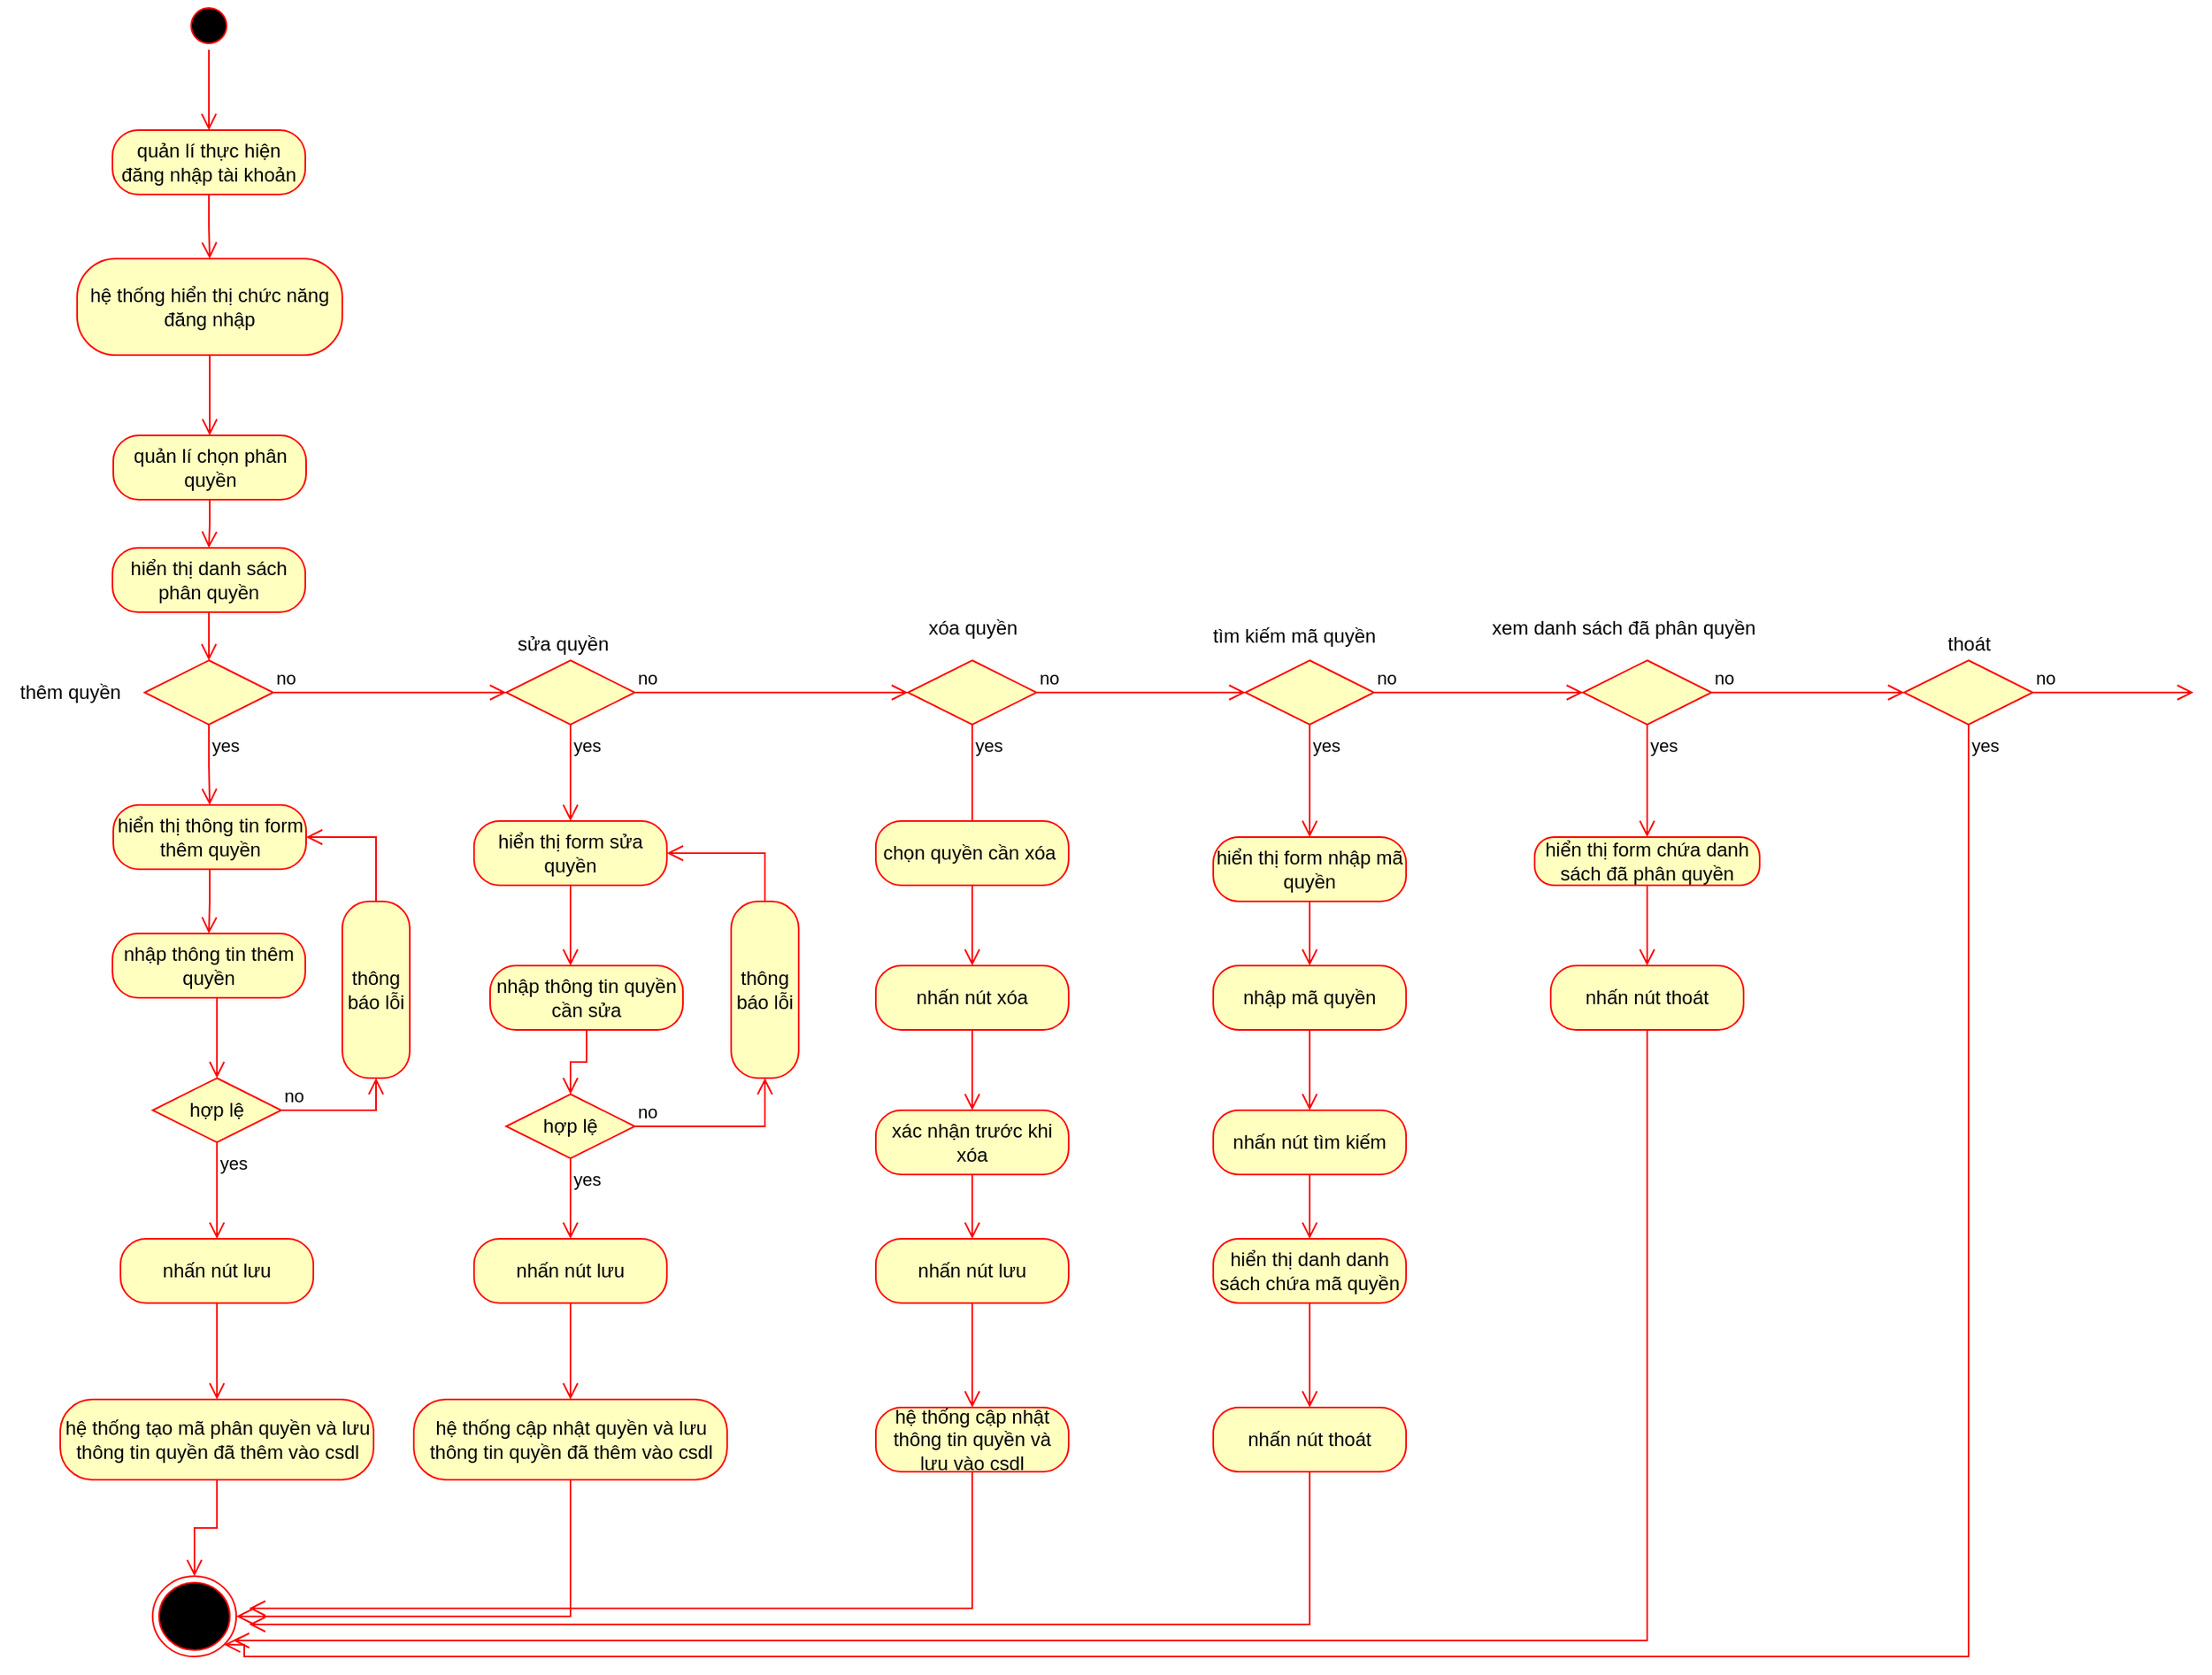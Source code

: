 <mxfile version="20.3.0" type="device"><diagram id="_qCGQ9ArzDJ0RjNgAp5S" name="Page-1"><mxGraphModel dx="1597" dy="986" grid="1" gridSize="10" guides="1" tooltips="1" connect="1" arrows="1" fold="1" page="1" pageScale="1" pageWidth="850" pageHeight="1100" math="0" shadow="0"><root><mxCell id="0"/><mxCell id="1" parent="0"/><mxCell id="pCn5Eje2HNLRgRACvG8q-1" value="" style="ellipse;html=1;shape=startState;fillColor=#000000;strokeColor=#ff0000;" vertex="1" parent="1"><mxGeometry x="410" y="290" width="30" height="30" as="geometry"/></mxCell><mxCell id="pCn5Eje2HNLRgRACvG8q-2" value="" style="edgeStyle=orthogonalEdgeStyle;html=1;verticalAlign=bottom;endArrow=open;endSize=8;strokeColor=#ff0000;rounded=0;entryX=0.5;entryY=0;entryDx=0;entryDy=0;" edge="1" source="pCn5Eje2HNLRgRACvG8q-1" parent="1" target="pCn5Eje2HNLRgRACvG8q-3"><mxGeometry relative="1" as="geometry"><mxPoint x="425" y="380" as="targetPoint"/></mxGeometry></mxCell><mxCell id="pCn5Eje2HNLRgRACvG8q-3" value="quản lí thực hiện đăng nhập tài khoản" style="rounded=1;whiteSpace=wrap;html=1;arcSize=40;fontColor=#000000;fillColor=#ffffc0;strokeColor=#ff0000;" vertex="1" parent="1"><mxGeometry x="365" y="370" width="120" height="40" as="geometry"/></mxCell><mxCell id="pCn5Eje2HNLRgRACvG8q-4" value="" style="edgeStyle=orthogonalEdgeStyle;html=1;verticalAlign=bottom;endArrow=open;endSize=8;strokeColor=#ff0000;rounded=0;entryX=0.5;entryY=0;entryDx=0;entryDy=0;" edge="1" source="pCn5Eje2HNLRgRACvG8q-3" parent="1" target="pCn5Eje2HNLRgRACvG8q-5"><mxGeometry relative="1" as="geometry"><mxPoint x="425" y="500" as="targetPoint"/></mxGeometry></mxCell><mxCell id="pCn5Eje2HNLRgRACvG8q-5" value="hệ thống hiển thị chức năng đăng nhập" style="rounded=1;whiteSpace=wrap;html=1;arcSize=40;fontColor=#000000;fillColor=#ffffc0;strokeColor=#ff0000;" vertex="1" parent="1"><mxGeometry x="343" y="450" width="165" height="60" as="geometry"/></mxCell><mxCell id="pCn5Eje2HNLRgRACvG8q-6" value="" style="edgeStyle=orthogonalEdgeStyle;html=1;verticalAlign=bottom;endArrow=open;endSize=8;strokeColor=#ff0000;rounded=0;entryX=0.5;entryY=0;entryDx=0;entryDy=0;" edge="1" source="pCn5Eje2HNLRgRACvG8q-5" parent="1" target="pCn5Eje2HNLRgRACvG8q-7"><mxGeometry relative="1" as="geometry"><mxPoint x="425" y="540" as="targetPoint"/></mxGeometry></mxCell><mxCell id="pCn5Eje2HNLRgRACvG8q-7" value="quản lí chọn phân quyền" style="rounded=1;whiteSpace=wrap;html=1;arcSize=40;fontColor=#000000;fillColor=#ffffc0;strokeColor=#ff0000;" vertex="1" parent="1"><mxGeometry x="365.5" y="560" width="120" height="40" as="geometry"/></mxCell><mxCell id="pCn5Eje2HNLRgRACvG8q-8" value="" style="edgeStyle=orthogonalEdgeStyle;html=1;verticalAlign=bottom;endArrow=open;endSize=8;strokeColor=#ff0000;rounded=0;entryX=0.5;entryY=0;entryDx=0;entryDy=0;" edge="1" source="pCn5Eje2HNLRgRACvG8q-7" parent="1" target="pCn5Eje2HNLRgRACvG8q-9"><mxGeometry relative="1" as="geometry"><mxPoint x="440" y="730" as="targetPoint"/></mxGeometry></mxCell><mxCell id="pCn5Eje2HNLRgRACvG8q-9" value="hiển thị danh sách phân quyền" style="rounded=1;whiteSpace=wrap;html=1;arcSize=40;fontColor=#000000;fillColor=#ffffc0;strokeColor=#ff0000;" vertex="1" parent="1"><mxGeometry x="365" y="630" width="120" height="40" as="geometry"/></mxCell><mxCell id="pCn5Eje2HNLRgRACvG8q-10" value="" style="edgeStyle=orthogonalEdgeStyle;html=1;verticalAlign=bottom;endArrow=open;endSize=8;strokeColor=#ff0000;rounded=0;entryX=0.5;entryY=0;entryDx=0;entryDy=0;" edge="1" source="pCn5Eje2HNLRgRACvG8q-9" parent="1" target="pCn5Eje2HNLRgRACvG8q-11"><mxGeometry relative="1" as="geometry"><mxPoint x="430" y="800" as="targetPoint"/></mxGeometry></mxCell><mxCell id="pCn5Eje2HNLRgRACvG8q-11" value="" style="rhombus;whiteSpace=wrap;html=1;fillColor=#ffffc0;strokeColor=#ff0000;" vertex="1" parent="1"><mxGeometry x="385" y="700" width="80" height="40" as="geometry"/></mxCell><mxCell id="pCn5Eje2HNLRgRACvG8q-12" value="no" style="edgeStyle=orthogonalEdgeStyle;html=1;align=left;verticalAlign=bottom;endArrow=open;endSize=8;strokeColor=#ff0000;rounded=0;entryX=0;entryY=0.5;entryDx=0;entryDy=0;" edge="1" source="pCn5Eje2HNLRgRACvG8q-11" parent="1" target="pCn5Eje2HNLRgRACvG8q-36"><mxGeometry x="-1" relative="1" as="geometry"><mxPoint x="550" y="720" as="targetPoint"/><Array as="points"/></mxGeometry></mxCell><mxCell id="pCn5Eje2HNLRgRACvG8q-13" value="yes" style="edgeStyle=orthogonalEdgeStyle;html=1;align=left;verticalAlign=top;endArrow=open;endSize=8;strokeColor=#ff0000;rounded=0;exitX=0.5;exitY=1;exitDx=0;exitDy=0;entryX=0.5;entryY=0;entryDx=0;entryDy=0;" edge="1" source="pCn5Eje2HNLRgRACvG8q-11" parent="1" target="pCn5Eje2HNLRgRACvG8q-15"><mxGeometry x="-1" relative="1" as="geometry"><mxPoint x="340" y="790" as="targetPoint"/></mxGeometry></mxCell><mxCell id="pCn5Eje2HNLRgRACvG8q-14" value="thêm quyền&amp;nbsp;" style="text;html=1;align=center;verticalAlign=middle;resizable=0;points=[];autosize=1;strokeColor=none;fillColor=none;" vertex="1" parent="1"><mxGeometry x="295" y="705" width="90" height="30" as="geometry"/></mxCell><mxCell id="pCn5Eje2HNLRgRACvG8q-15" value="hiển thị thông tin form thêm quyền" style="rounded=1;whiteSpace=wrap;html=1;arcSize=40;fontColor=#000000;fillColor=#ffffc0;strokeColor=#ff0000;" vertex="1" parent="1"><mxGeometry x="365.5" y="790" width="120" height="40" as="geometry"/></mxCell><mxCell id="pCn5Eje2HNLRgRACvG8q-16" value="" style="edgeStyle=orthogonalEdgeStyle;html=1;verticalAlign=bottom;endArrow=open;endSize=8;strokeColor=#ff0000;rounded=0;entryX=0.5;entryY=0;entryDx=0;entryDy=0;" edge="1" source="pCn5Eje2HNLRgRACvG8q-15" parent="1" target="pCn5Eje2HNLRgRACvG8q-17"><mxGeometry relative="1" as="geometry"><mxPoint x="425.5" y="890" as="targetPoint"/></mxGeometry></mxCell><mxCell id="pCn5Eje2HNLRgRACvG8q-17" value="nhập thông tin thêm quyền" style="rounded=1;whiteSpace=wrap;html=1;arcSize=40;fontColor=#000000;fillColor=#ffffc0;strokeColor=#ff0000;" vertex="1" parent="1"><mxGeometry x="365" y="870" width="120" height="40" as="geometry"/></mxCell><mxCell id="pCn5Eje2HNLRgRACvG8q-18" value="" style="edgeStyle=orthogonalEdgeStyle;html=1;verticalAlign=bottom;endArrow=open;endSize=8;strokeColor=#ff0000;rounded=0;entryX=0.5;entryY=0;entryDx=0;entryDy=0;" edge="1" source="pCn5Eje2HNLRgRACvG8q-17" parent="1" target="pCn5Eje2HNLRgRACvG8q-19"><mxGeometry relative="1" as="geometry"><mxPoint x="430" y="950" as="targetPoint"/><Array as="points"><mxPoint x="430" y="960"/></Array></mxGeometry></mxCell><mxCell id="pCn5Eje2HNLRgRACvG8q-19" value="hợp lệ" style="rhombus;whiteSpace=wrap;html=1;fillColor=#ffffc0;strokeColor=#ff0000;" vertex="1" parent="1"><mxGeometry x="390" y="960" width="80" height="40" as="geometry"/></mxCell><mxCell id="pCn5Eje2HNLRgRACvG8q-20" value="no" style="edgeStyle=orthogonalEdgeStyle;html=1;align=left;verticalAlign=bottom;endArrow=open;endSize=8;strokeColor=#ff0000;rounded=0;exitX=1;exitY=0.5;exitDx=0;exitDy=0;entryX=0.5;entryY=1;entryDx=0;entryDy=0;" edge="1" source="pCn5Eje2HNLRgRACvG8q-19" parent="1" target="pCn5Eje2HNLRgRACvG8q-24"><mxGeometry x="-1" relative="1" as="geometry"><mxPoint x="540" y="980" as="targetPoint"/></mxGeometry></mxCell><mxCell id="pCn5Eje2HNLRgRACvG8q-21" value="yes" style="edgeStyle=orthogonalEdgeStyle;html=1;align=left;verticalAlign=top;endArrow=open;endSize=8;strokeColor=#ff0000;rounded=0;exitX=0.5;exitY=1;exitDx=0;exitDy=0;entryX=0.5;entryY=0;entryDx=0;entryDy=0;" edge="1" source="pCn5Eje2HNLRgRACvG8q-19" parent="1" target="pCn5Eje2HNLRgRACvG8q-29"><mxGeometry x="-1" relative="1" as="geometry"><mxPoint x="430" y="1050" as="targetPoint"/></mxGeometry></mxCell><mxCell id="pCn5Eje2HNLRgRACvG8q-24" value="thông báo lỗi" style="rounded=1;whiteSpace=wrap;html=1;arcSize=40;fontColor=#000000;fillColor=#ffffc0;strokeColor=#ff0000;" vertex="1" parent="1"><mxGeometry x="508" y="850" width="42" height="110" as="geometry"/></mxCell><mxCell id="pCn5Eje2HNLRgRACvG8q-25" value="" style="edgeStyle=orthogonalEdgeStyle;html=1;verticalAlign=bottom;endArrow=open;endSize=8;strokeColor=#ff0000;rounded=0;exitX=0.5;exitY=0;exitDx=0;exitDy=0;entryX=1;entryY=0.5;entryDx=0;entryDy=0;" edge="1" source="pCn5Eje2HNLRgRACvG8q-24" parent="1" target="pCn5Eje2HNLRgRACvG8q-15"><mxGeometry relative="1" as="geometry"><mxPoint x="600" y="1060" as="targetPoint"/></mxGeometry></mxCell><mxCell id="pCn5Eje2HNLRgRACvG8q-29" value="nhấn nút lưu" style="rounded=1;whiteSpace=wrap;html=1;arcSize=40;fontColor=#000000;fillColor=#ffffc0;strokeColor=#ff0000;" vertex="1" parent="1"><mxGeometry x="370" y="1060" width="120" height="40" as="geometry"/></mxCell><mxCell id="pCn5Eje2HNLRgRACvG8q-30" value="" style="edgeStyle=orthogonalEdgeStyle;html=1;verticalAlign=bottom;endArrow=open;endSize=8;strokeColor=#ff0000;rounded=0;entryX=0.5;entryY=0;entryDx=0;entryDy=0;" edge="1" source="pCn5Eje2HNLRgRACvG8q-29" parent="1" target="pCn5Eje2HNLRgRACvG8q-33"><mxGeometry relative="1" as="geometry"><mxPoint x="430" y="1150" as="targetPoint"/></mxGeometry></mxCell><mxCell id="pCn5Eje2HNLRgRACvG8q-33" value="hệ thống tạo mã phân quyền và lưu thông tin quyền đã thêm vào csdl" style="rounded=1;whiteSpace=wrap;html=1;arcSize=40;fontColor=#000000;fillColor=#ffffc0;strokeColor=#ff0000;" vertex="1" parent="1"><mxGeometry x="332.5" y="1160" width="195" height="50" as="geometry"/></mxCell><mxCell id="pCn5Eje2HNLRgRACvG8q-34" value="" style="edgeStyle=orthogonalEdgeStyle;html=1;verticalAlign=bottom;endArrow=open;endSize=8;strokeColor=#ff0000;rounded=0;entryX=0.5;entryY=0;entryDx=0;entryDy=0;" edge="1" source="pCn5Eje2HNLRgRACvG8q-33" parent="1" target="pCn5Eje2HNLRgRACvG8q-35"><mxGeometry relative="1" as="geometry"><mxPoint x="405" y="1290" as="targetPoint"/></mxGeometry></mxCell><mxCell id="pCn5Eje2HNLRgRACvG8q-35" value="" style="ellipse;html=1;shape=endState;fillColor=#000000;strokeColor=#ff0000;" vertex="1" parent="1"><mxGeometry x="390" y="1270" width="52" height="50" as="geometry"/></mxCell><mxCell id="pCn5Eje2HNLRgRACvG8q-36" value="" style="rhombus;whiteSpace=wrap;html=1;fillColor=#ffffc0;strokeColor=#ff0000;" vertex="1" parent="1"><mxGeometry x="610" y="700" width="80" height="40" as="geometry"/></mxCell><mxCell id="pCn5Eje2HNLRgRACvG8q-37" value="no" style="edgeStyle=orthogonalEdgeStyle;html=1;align=left;verticalAlign=bottom;endArrow=open;endSize=8;strokeColor=#ff0000;rounded=0;entryX=0;entryY=0.5;entryDx=0;entryDy=0;" edge="1" source="pCn5Eje2HNLRgRACvG8q-36" parent="1" target="pCn5Eje2HNLRgRACvG8q-57"><mxGeometry x="-1" relative="1" as="geometry"><mxPoint x="790" y="720" as="targetPoint"/></mxGeometry></mxCell><mxCell id="pCn5Eje2HNLRgRACvG8q-38" value="yes" style="edgeStyle=orthogonalEdgeStyle;html=1;align=left;verticalAlign=top;endArrow=open;endSize=8;strokeColor=#ff0000;rounded=0;entryX=0.5;entryY=0;entryDx=0;entryDy=0;" edge="1" source="pCn5Eje2HNLRgRACvG8q-36" parent="1" target="pCn5Eje2HNLRgRACvG8q-40"><mxGeometry x="-1" relative="1" as="geometry"><mxPoint x="650" y="800" as="targetPoint"/></mxGeometry></mxCell><mxCell id="pCn5Eje2HNLRgRACvG8q-39" value="sửa quyền" style="text;html=1;align=center;verticalAlign=middle;resizable=0;points=[];autosize=1;strokeColor=none;fillColor=none;" vertex="1" parent="1"><mxGeometry x="605" y="675" width="80" height="30" as="geometry"/></mxCell><mxCell id="pCn5Eje2HNLRgRACvG8q-40" value="hiển thị form sửa quyền" style="rounded=1;whiteSpace=wrap;html=1;arcSize=40;fontColor=#000000;fillColor=#ffffc0;strokeColor=#ff0000;" vertex="1" parent="1"><mxGeometry x="590" y="800" width="120" height="40" as="geometry"/></mxCell><mxCell id="pCn5Eje2HNLRgRACvG8q-41" value="" style="edgeStyle=orthogonalEdgeStyle;html=1;verticalAlign=bottom;endArrow=open;endSize=8;strokeColor=#ff0000;rounded=0;" edge="1" source="pCn5Eje2HNLRgRACvG8q-40" parent="1"><mxGeometry relative="1" as="geometry"><mxPoint x="650" y="890" as="targetPoint"/></mxGeometry></mxCell><mxCell id="pCn5Eje2HNLRgRACvG8q-42" value="nhập thông tin quyền cần sửa" style="rounded=1;whiteSpace=wrap;html=1;arcSize=40;fontColor=#000000;fillColor=#ffffc0;strokeColor=#ff0000;" vertex="1" parent="1"><mxGeometry x="600" y="890" width="120" height="40" as="geometry"/></mxCell><mxCell id="pCn5Eje2HNLRgRACvG8q-43" value="" style="edgeStyle=orthogonalEdgeStyle;html=1;verticalAlign=bottom;endArrow=open;endSize=8;strokeColor=#ff0000;rounded=0;entryX=0.5;entryY=0;entryDx=0;entryDy=0;" edge="1" source="pCn5Eje2HNLRgRACvG8q-42" parent="1" target="pCn5Eje2HNLRgRACvG8q-44"><mxGeometry relative="1" as="geometry"><mxPoint x="660" y="990" as="targetPoint"/></mxGeometry></mxCell><mxCell id="pCn5Eje2HNLRgRACvG8q-44" value="hợp lệ" style="rhombus;whiteSpace=wrap;html=1;fillColor=#ffffc0;strokeColor=#ff0000;" vertex="1" parent="1"><mxGeometry x="610" y="970" width="80" height="40" as="geometry"/></mxCell><mxCell id="pCn5Eje2HNLRgRACvG8q-45" value="no" style="edgeStyle=orthogonalEdgeStyle;html=1;align=left;verticalAlign=bottom;endArrow=open;endSize=8;strokeColor=#ff0000;rounded=0;entryX=0.5;entryY=1;entryDx=0;entryDy=0;" edge="1" source="pCn5Eje2HNLRgRACvG8q-44" parent="1" target="pCn5Eje2HNLRgRACvG8q-48"><mxGeometry x="-1" relative="1" as="geometry"><mxPoint x="800" y="1020" as="targetPoint"/></mxGeometry></mxCell><mxCell id="pCn5Eje2HNLRgRACvG8q-46" value="yes" style="edgeStyle=orthogonalEdgeStyle;html=1;align=left;verticalAlign=top;endArrow=open;endSize=8;strokeColor=#ff0000;rounded=0;entryX=0.5;entryY=0;entryDx=0;entryDy=0;" edge="1" source="pCn5Eje2HNLRgRACvG8q-44" parent="1" target="pCn5Eje2HNLRgRACvG8q-50"><mxGeometry x="-1" relative="1" as="geometry"><mxPoint x="650" y="1070" as="targetPoint"/></mxGeometry></mxCell><mxCell id="pCn5Eje2HNLRgRACvG8q-48" value="thông báo lỗi" style="rounded=1;whiteSpace=wrap;html=1;arcSize=40;fontColor=#000000;fillColor=#ffffc0;strokeColor=#ff0000;" vertex="1" parent="1"><mxGeometry x="750" y="850" width="42" height="110" as="geometry"/></mxCell><mxCell id="pCn5Eje2HNLRgRACvG8q-49" value="" style="edgeStyle=orthogonalEdgeStyle;html=1;verticalAlign=bottom;endArrow=open;endSize=8;strokeColor=#ff0000;rounded=0;exitX=0.5;exitY=0;exitDx=0;exitDy=0;entryX=1;entryY=0.5;entryDx=0;entryDy=0;" edge="1" parent="1" source="pCn5Eje2HNLRgRACvG8q-48" target="pCn5Eje2HNLRgRACvG8q-40"><mxGeometry relative="1" as="geometry"><mxPoint x="780" y="780" as="targetPoint"/><mxPoint x="823.5" y="820" as="sourcePoint"/></mxGeometry></mxCell><mxCell id="pCn5Eje2HNLRgRACvG8q-50" value="nhấn nút lưu" style="rounded=1;whiteSpace=wrap;html=1;arcSize=40;fontColor=#000000;fillColor=#ffffc0;strokeColor=#ff0000;" vertex="1" parent="1"><mxGeometry x="590" y="1060" width="120" height="40" as="geometry"/></mxCell><mxCell id="pCn5Eje2HNLRgRACvG8q-51" value="hệ thống cập nhật quyền và lưu thông tin quyền đã thêm vào csdl" style="rounded=1;whiteSpace=wrap;html=1;arcSize=40;fontColor=#000000;fillColor=#ffffc0;strokeColor=#ff0000;" vertex="1" parent="1"><mxGeometry x="552.5" y="1160" width="195" height="50" as="geometry"/></mxCell><mxCell id="pCn5Eje2HNLRgRACvG8q-52" value="" style="edgeStyle=orthogonalEdgeStyle;html=1;verticalAlign=bottom;endArrow=open;endSize=8;strokeColor=#ff0000;rounded=0;exitX=0.5;exitY=1;exitDx=0;exitDy=0;" edge="1" parent="1" source="pCn5Eje2HNLRgRACvG8q-50" target="pCn5Eje2HNLRgRACvG8q-51"><mxGeometry relative="1" as="geometry"><mxPoint x="440" y="1170" as="targetPoint"/><mxPoint x="440" y="1110" as="sourcePoint"/><Array as="points"/></mxGeometry></mxCell><mxCell id="pCn5Eje2HNLRgRACvG8q-53" value="" style="edgeStyle=orthogonalEdgeStyle;html=1;verticalAlign=bottom;endArrow=open;endSize=8;strokeColor=#ff0000;rounded=0;entryX=1;entryY=0.5;entryDx=0;entryDy=0;exitX=0.5;exitY=1;exitDx=0;exitDy=0;" edge="1" parent="1" source="pCn5Eje2HNLRgRACvG8q-51" target="pCn5Eje2HNLRgRACvG8q-35"><mxGeometry relative="1" as="geometry"><mxPoint x="440" y="1280" as="targetPoint"/><mxPoint x="440" y="1220" as="sourcePoint"/></mxGeometry></mxCell><mxCell id="pCn5Eje2HNLRgRACvG8q-57" value="" style="rhombus;whiteSpace=wrap;html=1;fillColor=#ffffc0;strokeColor=#ff0000;" vertex="1" parent="1"><mxGeometry x="860" y="700" width="80" height="40" as="geometry"/></mxCell><mxCell id="pCn5Eje2HNLRgRACvG8q-58" value="no" style="edgeStyle=orthogonalEdgeStyle;html=1;align=left;verticalAlign=bottom;endArrow=open;endSize=8;strokeColor=#ff0000;rounded=0;entryX=0;entryY=0.5;entryDx=0;entryDy=0;" edge="1" source="pCn5Eje2HNLRgRACvG8q-57" parent="1" target="pCn5Eje2HNLRgRACvG8q-72"><mxGeometry x="-1" relative="1" as="geometry"><mxPoint x="1040" y="720" as="targetPoint"/></mxGeometry></mxCell><mxCell id="pCn5Eje2HNLRgRACvG8q-59" value="yes" style="edgeStyle=orthogonalEdgeStyle;html=1;align=left;verticalAlign=top;endArrow=open;endSize=8;strokeColor=#ff0000;rounded=0;" edge="1" source="pCn5Eje2HNLRgRACvG8q-57" parent="1"><mxGeometry x="-1" relative="1" as="geometry"><mxPoint x="900" y="830" as="targetPoint"/><Array as="points"><mxPoint x="900" y="830"/></Array></mxGeometry></mxCell><mxCell id="pCn5Eje2HNLRgRACvG8q-60" value="xóa quyền" style="text;html=1;align=center;verticalAlign=middle;resizable=0;points=[];autosize=1;strokeColor=none;fillColor=none;" vertex="1" parent="1"><mxGeometry x="860" y="665" width="80" height="30" as="geometry"/></mxCell><mxCell id="pCn5Eje2HNLRgRACvG8q-61" value="chọn quyền cần xóa&amp;nbsp;" style="rounded=1;whiteSpace=wrap;html=1;arcSize=40;fontColor=#000000;fillColor=#ffffc0;strokeColor=#ff0000;" vertex="1" parent="1"><mxGeometry x="840" y="800" width="120" height="40" as="geometry"/></mxCell><mxCell id="pCn5Eje2HNLRgRACvG8q-62" value="" style="edgeStyle=orthogonalEdgeStyle;html=1;verticalAlign=bottom;endArrow=open;endSize=8;strokeColor=#ff0000;rounded=0;entryX=0.5;entryY=0;entryDx=0;entryDy=0;" edge="1" source="pCn5Eje2HNLRgRACvG8q-61" parent="1" target="pCn5Eje2HNLRgRACvG8q-63"><mxGeometry relative="1" as="geometry"><mxPoint x="910" y="920" as="targetPoint"/></mxGeometry></mxCell><mxCell id="pCn5Eje2HNLRgRACvG8q-63" value="nhấn nút xóa" style="rounded=1;whiteSpace=wrap;html=1;arcSize=40;fontColor=#000000;fillColor=#ffffc0;strokeColor=#ff0000;" vertex="1" parent="1"><mxGeometry x="840" y="890" width="120" height="40" as="geometry"/></mxCell><mxCell id="pCn5Eje2HNLRgRACvG8q-64" value="" style="edgeStyle=orthogonalEdgeStyle;html=1;verticalAlign=bottom;endArrow=open;endSize=8;strokeColor=#ff0000;rounded=0;entryX=0.5;entryY=0;entryDx=0;entryDy=0;" edge="1" source="pCn5Eje2HNLRgRACvG8q-63" parent="1" target="pCn5Eje2HNLRgRACvG8q-65"><mxGeometry relative="1" as="geometry"><mxPoint x="900" y="970" as="targetPoint"/></mxGeometry></mxCell><mxCell id="pCn5Eje2HNLRgRACvG8q-65" value="xác nhận trước khi xóa" style="rounded=1;whiteSpace=wrap;html=1;arcSize=40;fontColor=#000000;fillColor=#ffffc0;strokeColor=#ff0000;" vertex="1" parent="1"><mxGeometry x="840" y="980" width="120" height="40" as="geometry"/></mxCell><mxCell id="pCn5Eje2HNLRgRACvG8q-66" value="" style="edgeStyle=orthogonalEdgeStyle;html=1;verticalAlign=bottom;endArrow=open;endSize=8;strokeColor=#ff0000;rounded=0;entryX=0.5;entryY=0;entryDx=0;entryDy=0;" edge="1" source="pCn5Eje2HNLRgRACvG8q-65" parent="1" target="pCn5Eje2HNLRgRACvG8q-67"><mxGeometry relative="1" as="geometry"><mxPoint x="900" y="1080" as="targetPoint"/></mxGeometry></mxCell><mxCell id="pCn5Eje2HNLRgRACvG8q-67" value="nhấn nút lưu" style="rounded=1;whiteSpace=wrap;html=1;arcSize=40;fontColor=#000000;fillColor=#ffffc0;strokeColor=#ff0000;" vertex="1" parent="1"><mxGeometry x="840" y="1060" width="120" height="40" as="geometry"/></mxCell><mxCell id="pCn5Eje2HNLRgRACvG8q-68" value="" style="edgeStyle=orthogonalEdgeStyle;html=1;verticalAlign=bottom;endArrow=open;endSize=8;strokeColor=#ff0000;rounded=0;entryX=0.5;entryY=0;entryDx=0;entryDy=0;" edge="1" source="pCn5Eje2HNLRgRACvG8q-67" parent="1" target="pCn5Eje2HNLRgRACvG8q-70"><mxGeometry relative="1" as="geometry"><mxPoint x="900" y="1180" as="targetPoint"/></mxGeometry></mxCell><mxCell id="pCn5Eje2HNLRgRACvG8q-70" value="hệ thống cập nhật thông tin quyền và lưu vào csdl" style="rounded=1;whiteSpace=wrap;html=1;arcSize=40;fontColor=#000000;fillColor=#ffffc0;strokeColor=#ff0000;" vertex="1" parent="1"><mxGeometry x="840" y="1165" width="120" height="40" as="geometry"/></mxCell><mxCell id="pCn5Eje2HNLRgRACvG8q-71" value="" style="edgeStyle=orthogonalEdgeStyle;html=1;verticalAlign=bottom;endArrow=open;endSize=8;strokeColor=#ff0000;rounded=0;" edge="1" source="pCn5Eje2HNLRgRACvG8q-70" parent="1"><mxGeometry relative="1" as="geometry"><mxPoint x="450" y="1290" as="targetPoint"/><Array as="points"><mxPoint x="900" y="1290"/><mxPoint x="850" y="1290"/></Array></mxGeometry></mxCell><mxCell id="pCn5Eje2HNLRgRACvG8q-72" value="" style="rhombus;whiteSpace=wrap;html=1;fillColor=#ffffc0;strokeColor=#ff0000;" vertex="1" parent="1"><mxGeometry x="1070" y="700" width="80" height="40" as="geometry"/></mxCell><mxCell id="pCn5Eje2HNLRgRACvG8q-73" value="no" style="edgeStyle=orthogonalEdgeStyle;html=1;align=left;verticalAlign=bottom;endArrow=open;endSize=8;strokeColor=#ff0000;rounded=0;entryX=0;entryY=0.5;entryDx=0;entryDy=0;" edge="1" source="pCn5Eje2HNLRgRACvG8q-72" parent="1" target="pCn5Eje2HNLRgRACvG8q-88"><mxGeometry x="-1" relative="1" as="geometry"><mxPoint x="1250" y="720" as="targetPoint"/></mxGeometry></mxCell><mxCell id="pCn5Eje2HNLRgRACvG8q-74" value="yes" style="edgeStyle=orthogonalEdgeStyle;html=1;align=left;verticalAlign=top;endArrow=open;endSize=8;strokeColor=#ff0000;rounded=0;entryX=0.5;entryY=0;entryDx=0;entryDy=0;" edge="1" source="pCn5Eje2HNLRgRACvG8q-72" parent="1" target="pCn5Eje2HNLRgRACvG8q-76"><mxGeometry x="-1" relative="1" as="geometry"><mxPoint x="1110" y="800" as="targetPoint"/></mxGeometry></mxCell><mxCell id="pCn5Eje2HNLRgRACvG8q-75" value="tìm kiếm mã quyền" style="text;html=1;align=center;verticalAlign=middle;resizable=0;points=[];autosize=1;strokeColor=none;fillColor=none;" vertex="1" parent="1"><mxGeometry x="1040" y="670" width="120" height="30" as="geometry"/></mxCell><mxCell id="pCn5Eje2HNLRgRACvG8q-76" value="hiển thị form nhập mã quyền" style="rounded=1;whiteSpace=wrap;html=1;arcSize=40;fontColor=#000000;fillColor=#ffffc0;strokeColor=#ff0000;" vertex="1" parent="1"><mxGeometry x="1050" y="810" width="120" height="40" as="geometry"/></mxCell><mxCell id="pCn5Eje2HNLRgRACvG8q-77" value="" style="edgeStyle=orthogonalEdgeStyle;html=1;verticalAlign=bottom;endArrow=open;endSize=8;strokeColor=#ff0000;rounded=0;entryX=0.5;entryY=0;entryDx=0;entryDy=0;" edge="1" source="pCn5Eje2HNLRgRACvG8q-76" parent="1" target="pCn5Eje2HNLRgRACvG8q-79"><mxGeometry relative="1" as="geometry"><mxPoint x="1110" y="910" as="targetPoint"/></mxGeometry></mxCell><mxCell id="pCn5Eje2HNLRgRACvG8q-79" value="nhập mã quyền" style="rounded=1;whiteSpace=wrap;html=1;arcSize=40;fontColor=#000000;fillColor=#ffffc0;strokeColor=#ff0000;" vertex="1" parent="1"><mxGeometry x="1050" y="890" width="120" height="40" as="geometry"/></mxCell><mxCell id="pCn5Eje2HNLRgRACvG8q-80" value="" style="edgeStyle=orthogonalEdgeStyle;html=1;verticalAlign=bottom;endArrow=open;endSize=8;strokeColor=#ff0000;rounded=0;" edge="1" source="pCn5Eje2HNLRgRACvG8q-79" parent="1" target="pCn5Eje2HNLRgRACvG8q-81"><mxGeometry relative="1" as="geometry"><mxPoint x="1110" y="1020" as="targetPoint"/></mxGeometry></mxCell><mxCell id="pCn5Eje2HNLRgRACvG8q-81" value="nhấn nút tìm kiếm" style="rounded=1;whiteSpace=wrap;html=1;arcSize=40;fontColor=#000000;fillColor=#ffffc0;strokeColor=#ff0000;" vertex="1" parent="1"><mxGeometry x="1050" y="980" width="120" height="40" as="geometry"/></mxCell><mxCell id="pCn5Eje2HNLRgRACvG8q-82" value="hiển thị danh danh sách chứa mã quyền" style="rounded=1;whiteSpace=wrap;html=1;arcSize=40;fontColor=#000000;fillColor=#ffffc0;strokeColor=#ff0000;" vertex="1" parent="1"><mxGeometry x="1050" y="1060" width="120" height="40" as="geometry"/></mxCell><mxCell id="pCn5Eje2HNLRgRACvG8q-83" value="" style="edgeStyle=orthogonalEdgeStyle;html=1;verticalAlign=bottom;endArrow=open;endSize=8;strokeColor=#ff0000;rounded=0;entryX=0.5;entryY=0;entryDx=0;entryDy=0;" edge="1" source="pCn5Eje2HNLRgRACvG8q-82" parent="1" target="pCn5Eje2HNLRgRACvG8q-85"><mxGeometry relative="1" as="geometry"><mxPoint x="1110" y="1160" as="targetPoint"/></mxGeometry></mxCell><mxCell id="pCn5Eje2HNLRgRACvG8q-84" value="" style="edgeStyle=orthogonalEdgeStyle;html=1;verticalAlign=bottom;endArrow=open;endSize=8;strokeColor=#ff0000;rounded=0;exitX=0.5;exitY=1;exitDx=0;exitDy=0;" edge="1" parent="1" source="pCn5Eje2HNLRgRACvG8q-81" target="pCn5Eje2HNLRgRACvG8q-82"><mxGeometry relative="1" as="geometry"><mxPoint x="1120" y="990" as="targetPoint"/><mxPoint x="1120" y="940" as="sourcePoint"/></mxGeometry></mxCell><mxCell id="pCn5Eje2HNLRgRACvG8q-85" value="nhấn nút thoát" style="rounded=1;whiteSpace=wrap;html=1;arcSize=40;fontColor=#000000;fillColor=#ffffc0;strokeColor=#ff0000;" vertex="1" parent="1"><mxGeometry x="1050" y="1165" width="120" height="40" as="geometry"/></mxCell><mxCell id="pCn5Eje2HNLRgRACvG8q-86" value="" style="edgeStyle=orthogonalEdgeStyle;html=1;verticalAlign=bottom;endArrow=open;endSize=8;strokeColor=#ff0000;rounded=0;" edge="1" source="pCn5Eje2HNLRgRACvG8q-85" parent="1"><mxGeometry relative="1" as="geometry"><mxPoint x="450" y="1300" as="targetPoint"/><Array as="points"><mxPoint x="1110" y="1300"/></Array></mxGeometry></mxCell><mxCell id="pCn5Eje2HNLRgRACvG8q-88" value="" style="rhombus;whiteSpace=wrap;html=1;fillColor=#ffffc0;strokeColor=#ff0000;" vertex="1" parent="1"><mxGeometry x="1280" y="700" width="80" height="40" as="geometry"/></mxCell><mxCell id="pCn5Eje2HNLRgRACvG8q-89" value="no" style="edgeStyle=orthogonalEdgeStyle;html=1;align=left;verticalAlign=bottom;endArrow=open;endSize=8;strokeColor=#ff0000;rounded=0;entryX=0;entryY=0.5;entryDx=0;entryDy=0;" edge="1" source="pCn5Eje2HNLRgRACvG8q-88" parent="1" target="pCn5Eje2HNLRgRACvG8q-97"><mxGeometry x="-1" relative="1" as="geometry"><mxPoint x="1460" y="720" as="targetPoint"/></mxGeometry></mxCell><mxCell id="pCn5Eje2HNLRgRACvG8q-90" value="yes" style="edgeStyle=orthogonalEdgeStyle;html=1;align=left;verticalAlign=top;endArrow=open;endSize=8;strokeColor=#ff0000;rounded=0;entryX=0.5;entryY=0;entryDx=0;entryDy=0;" edge="1" source="pCn5Eje2HNLRgRACvG8q-88" parent="1" target="pCn5Eje2HNLRgRACvG8q-92"><mxGeometry x="-1" relative="1" as="geometry"><mxPoint x="1320" y="800" as="targetPoint"/></mxGeometry></mxCell><mxCell id="pCn5Eje2HNLRgRACvG8q-91" value="xem danh sách đã phân quyền" style="text;html=1;align=center;verticalAlign=middle;resizable=0;points=[];autosize=1;strokeColor=none;fillColor=none;" vertex="1" parent="1"><mxGeometry x="1210" y="665" width="190" height="30" as="geometry"/></mxCell><mxCell id="pCn5Eje2HNLRgRACvG8q-92" value="hiển thị form chứa danh sách đã phân quyền" style="rounded=1;whiteSpace=wrap;html=1;arcSize=40;fontColor=#000000;fillColor=#ffffc0;strokeColor=#ff0000;" vertex="1" parent="1"><mxGeometry x="1250" y="810" width="140" height="30" as="geometry"/></mxCell><mxCell id="pCn5Eje2HNLRgRACvG8q-93" value="" style="edgeStyle=orthogonalEdgeStyle;html=1;verticalAlign=bottom;endArrow=open;endSize=8;strokeColor=#ff0000;rounded=0;entryX=0.5;entryY=0;entryDx=0;entryDy=0;" edge="1" source="pCn5Eje2HNLRgRACvG8q-92" parent="1" target="pCn5Eje2HNLRgRACvG8q-95"><mxGeometry relative="1" as="geometry"><mxPoint x="1320" y="890" as="targetPoint"/></mxGeometry></mxCell><mxCell id="pCn5Eje2HNLRgRACvG8q-95" value="nhấn nút thoát" style="rounded=1;whiteSpace=wrap;html=1;arcSize=40;fontColor=#000000;fillColor=#ffffc0;strokeColor=#ff0000;" vertex="1" parent="1"><mxGeometry x="1260" y="890" width="120" height="40" as="geometry"/></mxCell><mxCell id="pCn5Eje2HNLRgRACvG8q-96" value="" style="edgeStyle=orthogonalEdgeStyle;html=1;verticalAlign=bottom;endArrow=open;endSize=8;strokeColor=#ff0000;rounded=0;" edge="1" source="pCn5Eje2HNLRgRACvG8q-95" parent="1"><mxGeometry relative="1" as="geometry"><mxPoint x="440" y="1310" as="targetPoint"/><Array as="points"><mxPoint x="1320" y="1310"/></Array></mxGeometry></mxCell><mxCell id="pCn5Eje2HNLRgRACvG8q-97" value="" style="rhombus;whiteSpace=wrap;html=1;fillColor=#ffffc0;strokeColor=#ff0000;" vertex="1" parent="1"><mxGeometry x="1480" y="700" width="80" height="40" as="geometry"/></mxCell><mxCell id="pCn5Eje2HNLRgRACvG8q-98" value="no" style="edgeStyle=orthogonalEdgeStyle;html=1;align=left;verticalAlign=bottom;endArrow=open;endSize=8;strokeColor=#ff0000;rounded=0;" edge="1" source="pCn5Eje2HNLRgRACvG8q-97" parent="1"><mxGeometry x="-1" relative="1" as="geometry"><mxPoint x="1660" y="720" as="targetPoint"/></mxGeometry></mxCell><mxCell id="pCn5Eje2HNLRgRACvG8q-99" value="yes" style="edgeStyle=orthogonalEdgeStyle;html=1;align=left;verticalAlign=top;endArrow=open;endSize=8;strokeColor=#ff0000;rounded=0;entryX=1;entryY=1;entryDx=0;entryDy=0;" edge="1" source="pCn5Eje2HNLRgRACvG8q-97" parent="1" target="pCn5Eje2HNLRgRACvG8q-35"><mxGeometry x="-1" relative="1" as="geometry"><mxPoint x="446.632" y="1340" as="targetPoint"/><Array as="points"><mxPoint x="1520" y="1320"/><mxPoint x="447" y="1320"/><mxPoint x="447" y="1313"/></Array></mxGeometry></mxCell><mxCell id="pCn5Eje2HNLRgRACvG8q-100" value="thoát" style="text;html=1;align=center;verticalAlign=middle;resizable=0;points=[];autosize=1;strokeColor=none;fillColor=none;" vertex="1" parent="1"><mxGeometry x="1495" y="675" width="50" height="30" as="geometry"/></mxCell></root></mxGraphModel></diagram></mxfile>